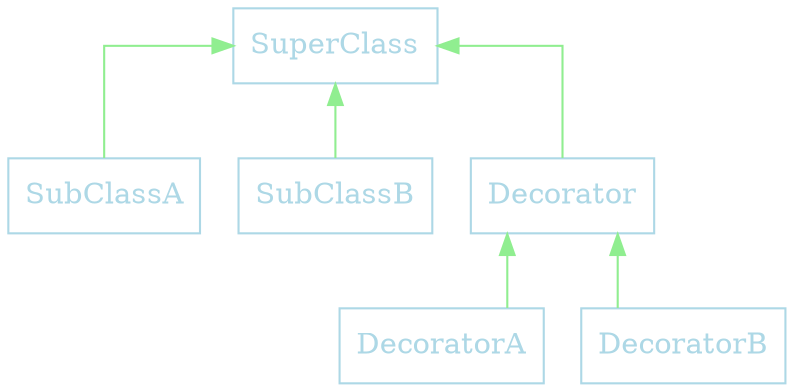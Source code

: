 digraph {
  splines = ortho;
  bgcolor = transparent;
  node[shape = box, color = lightblue, fontcolor = lightblue];
  edge[color = lightgreen];

  { SuperClass; rank = min; }
  { SubClassA; SubClassB; Decorator; rank = same; }
  { DecoratorA; DecoratorB; rank = max; }

  SubClassA -> SuperClass;
  SubClassB -> SuperClass;
  Decorator -> SuperClass;
  DecoratorA -> Decorator;
  DecoratorB -> Decorator;

}
